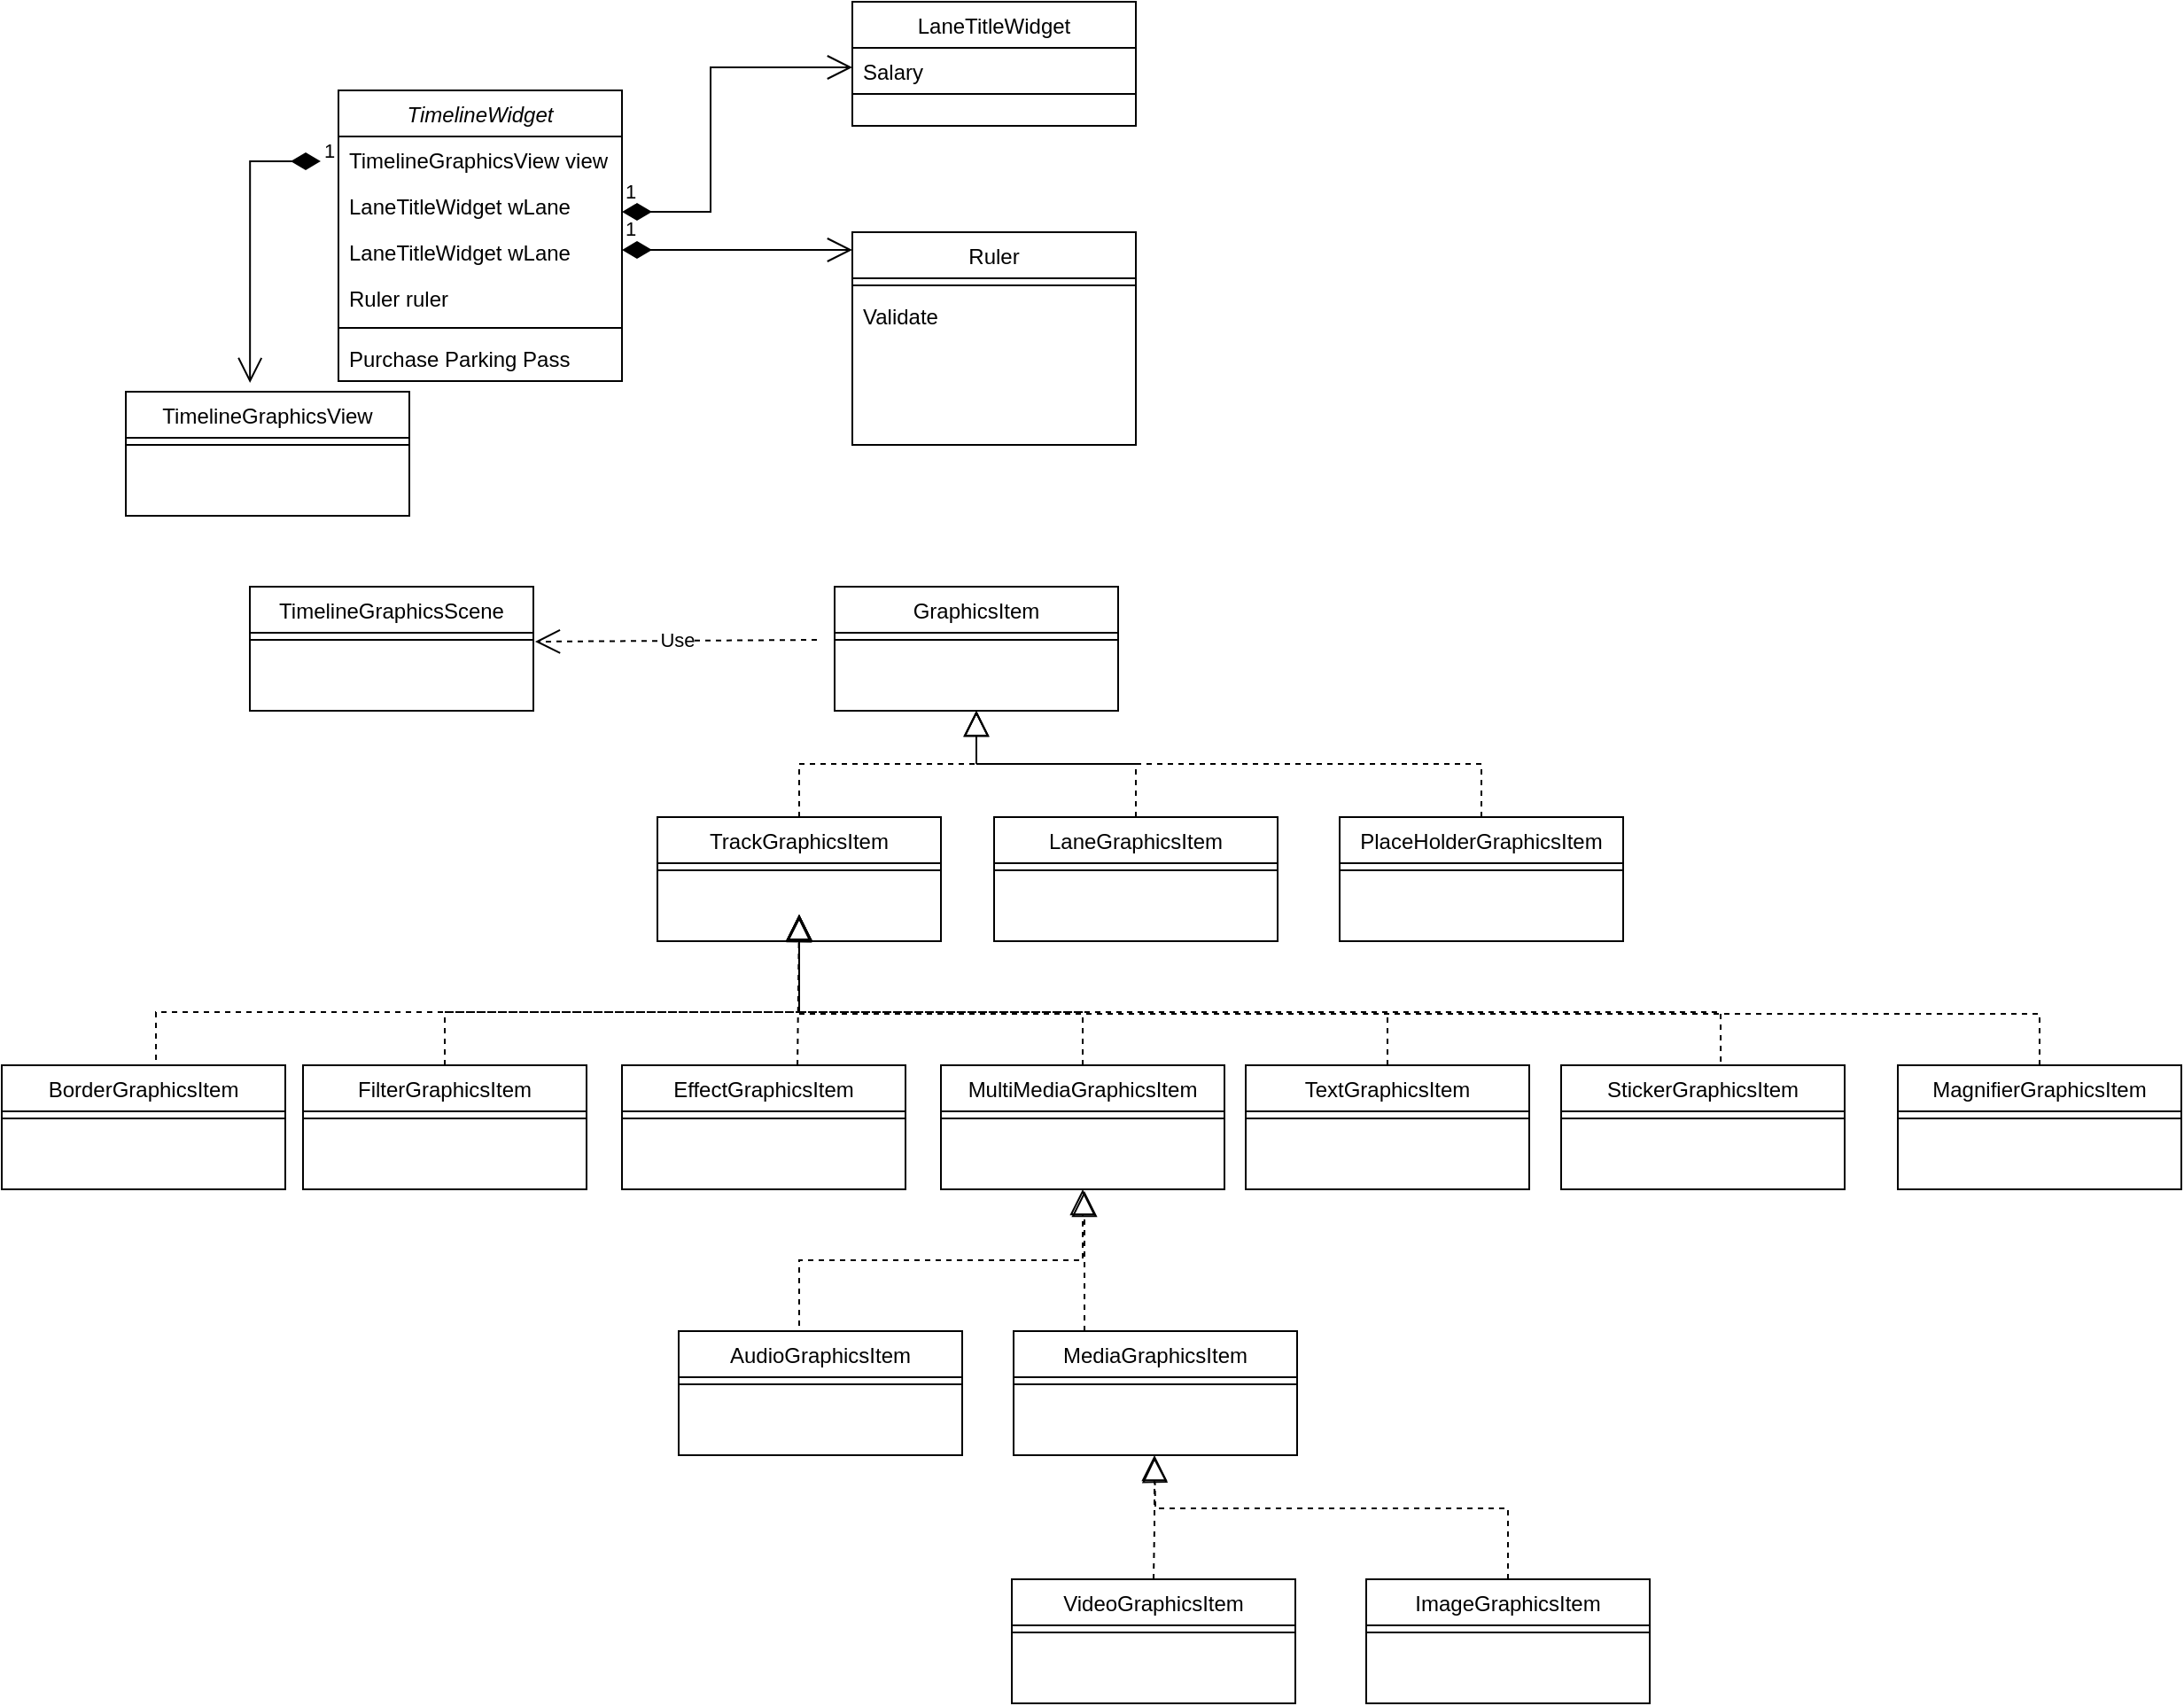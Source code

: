 <mxfile version="24.5.1" type="github">
  <diagram id="C5RBs43oDa-KdzZeNtuy" name="Page-1">
    <mxGraphModel dx="954" dy="586" grid="1" gridSize="10" guides="1" tooltips="1" connect="1" arrows="1" fold="1" page="1" pageScale="1" pageWidth="827" pageHeight="1169" math="0" shadow="0">
      <root>
        <mxCell id="WIyWlLk6GJQsqaUBKTNV-0" />
        <mxCell id="WIyWlLk6GJQsqaUBKTNV-1" parent="WIyWlLk6GJQsqaUBKTNV-0" />
        <mxCell id="zkfFHV4jXpPFQw0GAbJ--0" value="TimelineWidget" style="swimlane;fontStyle=2;align=center;verticalAlign=top;childLayout=stackLayout;horizontal=1;startSize=26;horizontalStack=0;resizeParent=1;resizeLast=0;collapsible=1;marginBottom=0;rounded=0;shadow=0;strokeWidth=1;" parent="WIyWlLk6GJQsqaUBKTNV-1" vertex="1">
          <mxGeometry x="220" y="120" width="160" height="164" as="geometry">
            <mxRectangle x="230" y="140" width="160" height="26" as="alternateBounds" />
          </mxGeometry>
        </mxCell>
        <mxCell id="zkfFHV4jXpPFQw0GAbJ--1" value="TimelineGraphicsView view" style="text;align=left;verticalAlign=top;spacingLeft=4;spacingRight=4;overflow=hidden;rotatable=0;points=[[0,0.5],[1,0.5]];portConstraint=eastwest;" parent="zkfFHV4jXpPFQw0GAbJ--0" vertex="1">
          <mxGeometry y="26" width="160" height="26" as="geometry" />
        </mxCell>
        <mxCell id="5ambSwepVoEp9DkWQ67d-11" value="LaneTitleWidget wLane" style="text;align=left;verticalAlign=top;spacingLeft=4;spacingRight=4;overflow=hidden;rotatable=0;points=[[0,0.5],[1,0.5]];portConstraint=eastwest;rounded=0;shadow=0;html=0;" vertex="1" parent="zkfFHV4jXpPFQw0GAbJ--0">
          <mxGeometry y="52" width="160" height="26" as="geometry" />
        </mxCell>
        <mxCell id="zkfFHV4jXpPFQw0GAbJ--2" value="LaneTitleWidget wLane" style="text;align=left;verticalAlign=top;spacingLeft=4;spacingRight=4;overflow=hidden;rotatable=0;points=[[0,0.5],[1,0.5]];portConstraint=eastwest;rounded=0;shadow=0;html=0;" parent="zkfFHV4jXpPFQw0GAbJ--0" vertex="1">
          <mxGeometry y="78" width="160" height="26" as="geometry" />
        </mxCell>
        <mxCell id="zkfFHV4jXpPFQw0GAbJ--3" value="Ruler ruler" style="text;align=left;verticalAlign=top;spacingLeft=4;spacingRight=4;overflow=hidden;rotatable=0;points=[[0,0.5],[1,0.5]];portConstraint=eastwest;rounded=0;shadow=0;html=0;" parent="zkfFHV4jXpPFQw0GAbJ--0" vertex="1">
          <mxGeometry y="104" width="160" height="26" as="geometry" />
        </mxCell>
        <mxCell id="zkfFHV4jXpPFQw0GAbJ--4" value="" style="line;html=1;strokeWidth=1;align=left;verticalAlign=middle;spacingTop=-1;spacingLeft=3;spacingRight=3;rotatable=0;labelPosition=right;points=[];portConstraint=eastwest;" parent="zkfFHV4jXpPFQw0GAbJ--0" vertex="1">
          <mxGeometry y="130" width="160" height="8" as="geometry" />
        </mxCell>
        <mxCell id="zkfFHV4jXpPFQw0GAbJ--5" value="Purchase Parking Pass" style="text;align=left;verticalAlign=top;spacingLeft=4;spacingRight=4;overflow=hidden;rotatable=0;points=[[0,0.5],[1,0.5]];portConstraint=eastwest;" parent="zkfFHV4jXpPFQw0GAbJ--0" vertex="1">
          <mxGeometry y="138" width="160" height="26" as="geometry" />
        </mxCell>
        <mxCell id="zkfFHV4jXpPFQw0GAbJ--17" value="Ruler" style="swimlane;fontStyle=0;align=center;verticalAlign=top;childLayout=stackLayout;horizontal=1;startSize=26;horizontalStack=0;resizeParent=1;resizeLast=0;collapsible=1;marginBottom=0;rounded=0;shadow=0;strokeWidth=1;" parent="WIyWlLk6GJQsqaUBKTNV-1" vertex="1">
          <mxGeometry x="510" y="200" width="160" height="120" as="geometry">
            <mxRectangle x="550" y="140" width="160" height="26" as="alternateBounds" />
          </mxGeometry>
        </mxCell>
        <mxCell id="zkfFHV4jXpPFQw0GAbJ--23" value="" style="line;html=1;strokeWidth=1;align=left;verticalAlign=middle;spacingTop=-1;spacingLeft=3;spacingRight=3;rotatable=0;labelPosition=right;points=[];portConstraint=eastwest;" parent="zkfFHV4jXpPFQw0GAbJ--17" vertex="1">
          <mxGeometry y="26" width="160" height="8" as="geometry" />
        </mxCell>
        <mxCell id="zkfFHV4jXpPFQw0GAbJ--24" value="Validate" style="text;align=left;verticalAlign=top;spacingLeft=4;spacingRight=4;overflow=hidden;rotatable=0;points=[[0,0.5],[1,0.5]];portConstraint=eastwest;" parent="zkfFHV4jXpPFQw0GAbJ--17" vertex="1">
          <mxGeometry y="34" width="160" height="26" as="geometry" />
        </mxCell>
        <mxCell id="5ambSwepVoEp9DkWQ67d-1" value="1" style="endArrow=open;html=1;endSize=12;startArrow=diamondThin;startSize=14;startFill=1;edgeStyle=orthogonalEdgeStyle;align=left;verticalAlign=bottom;rounded=0;" edge="1" parent="WIyWlLk6GJQsqaUBKTNV-1">
          <mxGeometry x="-1" y="3" relative="1" as="geometry">
            <mxPoint x="380" y="210" as="sourcePoint" />
            <mxPoint x="510" y="210" as="targetPoint" />
          </mxGeometry>
        </mxCell>
        <mxCell id="5ambSwepVoEp9DkWQ67d-3" value="LaneTitleWidget" style="swimlane;fontStyle=0;align=center;verticalAlign=top;childLayout=stackLayout;horizontal=1;startSize=26;horizontalStack=0;resizeParent=1;resizeLast=0;collapsible=1;marginBottom=0;rounded=0;shadow=0;strokeWidth=1;" vertex="1" parent="WIyWlLk6GJQsqaUBKTNV-1">
          <mxGeometry x="510" y="70" width="160" height="70" as="geometry">
            <mxRectangle x="340" y="380" width="170" height="26" as="alternateBounds" />
          </mxGeometry>
        </mxCell>
        <mxCell id="5ambSwepVoEp9DkWQ67d-4" value="Salary" style="text;align=left;verticalAlign=top;spacingLeft=4;spacingRight=4;overflow=hidden;rotatable=0;points=[[0,0.5],[1,0.5]];portConstraint=eastwest;" vertex="1" parent="5ambSwepVoEp9DkWQ67d-3">
          <mxGeometry y="26" width="160" height="22" as="geometry" />
        </mxCell>
        <mxCell id="5ambSwepVoEp9DkWQ67d-5" value="" style="line;html=1;strokeWidth=1;align=left;verticalAlign=middle;spacingTop=-1;spacingLeft=3;spacingRight=3;rotatable=0;labelPosition=right;points=[];portConstraint=eastwest;" vertex="1" parent="5ambSwepVoEp9DkWQ67d-3">
          <mxGeometry y="48" width="160" height="8" as="geometry" />
        </mxCell>
        <mxCell id="5ambSwepVoEp9DkWQ67d-6" value="1" style="endArrow=open;html=1;endSize=12;startArrow=diamondThin;startSize=14;startFill=1;edgeStyle=orthogonalEdgeStyle;align=left;verticalAlign=bottom;rounded=0;entryX=0;entryY=0.5;entryDx=0;entryDy=0;" edge="1" parent="WIyWlLk6GJQsqaUBKTNV-1" target="5ambSwepVoEp9DkWQ67d-4">
          <mxGeometry x="-1" y="3" relative="1" as="geometry">
            <mxPoint x="380" y="188.5" as="sourcePoint" />
            <mxPoint x="540" y="188.5" as="targetPoint" />
            <Array as="points">
              <mxPoint x="430" y="189" />
              <mxPoint x="430" y="107" />
            </Array>
          </mxGeometry>
        </mxCell>
        <mxCell id="5ambSwepVoEp9DkWQ67d-7" value="TimelineGraphicsView" style="swimlane;fontStyle=0;align=center;verticalAlign=top;childLayout=stackLayout;horizontal=1;startSize=26;horizontalStack=0;resizeParent=1;resizeLast=0;collapsible=1;marginBottom=0;rounded=0;shadow=0;strokeWidth=1;" vertex="1" parent="WIyWlLk6GJQsqaUBKTNV-1">
          <mxGeometry x="100" y="290" width="160" height="70" as="geometry">
            <mxRectangle x="340" y="380" width="170" height="26" as="alternateBounds" />
          </mxGeometry>
        </mxCell>
        <mxCell id="5ambSwepVoEp9DkWQ67d-9" value="" style="line;html=1;strokeWidth=1;align=left;verticalAlign=middle;spacingTop=-1;spacingLeft=3;spacingRight=3;rotatable=0;labelPosition=right;points=[];portConstraint=eastwest;" vertex="1" parent="5ambSwepVoEp9DkWQ67d-7">
          <mxGeometry y="26" width="160" height="8" as="geometry" />
        </mxCell>
        <mxCell id="5ambSwepVoEp9DkWQ67d-10" value="1" style="endArrow=open;html=1;endSize=12;startArrow=diamondThin;startSize=14;startFill=1;edgeStyle=orthogonalEdgeStyle;align=left;verticalAlign=bottom;rounded=0;entryX=0.438;entryY=-0.071;entryDx=0;entryDy=0;entryPerimeter=0;" edge="1" parent="WIyWlLk6GJQsqaUBKTNV-1" target="5ambSwepVoEp9DkWQ67d-7">
          <mxGeometry x="-1" y="3" relative="1" as="geometry">
            <mxPoint x="210" y="160" as="sourcePoint" />
            <mxPoint x="370" y="270" as="targetPoint" />
            <Array as="points">
              <mxPoint x="170" y="160" />
            </Array>
          </mxGeometry>
        </mxCell>
        <mxCell id="5ambSwepVoEp9DkWQ67d-12" value="TimelineGraphicsScene" style="swimlane;fontStyle=0;align=center;verticalAlign=top;childLayout=stackLayout;horizontal=1;startSize=26;horizontalStack=0;resizeParent=1;resizeLast=0;collapsible=1;marginBottom=0;rounded=0;shadow=0;strokeWidth=1;" vertex="1" parent="WIyWlLk6GJQsqaUBKTNV-1">
          <mxGeometry x="170" y="400" width="160" height="70" as="geometry">
            <mxRectangle x="340" y="380" width="170" height="26" as="alternateBounds" />
          </mxGeometry>
        </mxCell>
        <mxCell id="5ambSwepVoEp9DkWQ67d-14" value="" style="line;html=1;strokeWidth=1;align=left;verticalAlign=middle;spacingTop=-1;spacingLeft=3;spacingRight=3;rotatable=0;labelPosition=right;points=[];portConstraint=eastwest;" vertex="1" parent="5ambSwepVoEp9DkWQ67d-12">
          <mxGeometry y="26" width="160" height="8" as="geometry" />
        </mxCell>
        <mxCell id="5ambSwepVoEp9DkWQ67d-15" value="GraphicsItem" style="swimlane;fontStyle=0;align=center;verticalAlign=top;childLayout=stackLayout;horizontal=1;startSize=26;horizontalStack=0;resizeParent=1;resizeLast=0;collapsible=1;marginBottom=0;rounded=0;shadow=0;strokeWidth=1;" vertex="1" parent="WIyWlLk6GJQsqaUBKTNV-1">
          <mxGeometry x="500" y="400" width="160" height="70" as="geometry">
            <mxRectangle x="340" y="380" width="170" height="26" as="alternateBounds" />
          </mxGeometry>
        </mxCell>
        <mxCell id="5ambSwepVoEp9DkWQ67d-16" value="" style="line;html=1;strokeWidth=1;align=left;verticalAlign=middle;spacingTop=-1;spacingLeft=3;spacingRight=3;rotatable=0;labelPosition=right;points=[];portConstraint=eastwest;" vertex="1" parent="5ambSwepVoEp9DkWQ67d-15">
          <mxGeometry y="26" width="160" height="8" as="geometry" />
        </mxCell>
        <mxCell id="5ambSwepVoEp9DkWQ67d-17" value="TrackGraphicsItem" style="swimlane;fontStyle=0;align=center;verticalAlign=top;childLayout=stackLayout;horizontal=1;startSize=26;horizontalStack=0;resizeParent=1;resizeLast=0;collapsible=1;marginBottom=0;rounded=0;shadow=0;strokeWidth=1;" vertex="1" parent="WIyWlLk6GJQsqaUBKTNV-1">
          <mxGeometry x="400" y="530" width="160" height="70" as="geometry">
            <mxRectangle x="340" y="380" width="170" height="26" as="alternateBounds" />
          </mxGeometry>
        </mxCell>
        <mxCell id="5ambSwepVoEp9DkWQ67d-18" value="" style="line;html=1;strokeWidth=1;align=left;verticalAlign=middle;spacingTop=-1;spacingLeft=3;spacingRight=3;rotatable=0;labelPosition=right;points=[];portConstraint=eastwest;" vertex="1" parent="5ambSwepVoEp9DkWQ67d-17">
          <mxGeometry y="26" width="160" height="8" as="geometry" />
        </mxCell>
        <mxCell id="5ambSwepVoEp9DkWQ67d-19" value="LaneGraphicsItem" style="swimlane;fontStyle=0;align=center;verticalAlign=top;childLayout=stackLayout;horizontal=1;startSize=26;horizontalStack=0;resizeParent=1;resizeLast=0;collapsible=1;marginBottom=0;rounded=0;shadow=0;strokeWidth=1;" vertex="1" parent="WIyWlLk6GJQsqaUBKTNV-1">
          <mxGeometry x="590" y="530" width="160" height="70" as="geometry">
            <mxRectangle x="340" y="380" width="170" height="26" as="alternateBounds" />
          </mxGeometry>
        </mxCell>
        <mxCell id="5ambSwepVoEp9DkWQ67d-20" value="" style="line;html=1;strokeWidth=1;align=left;verticalAlign=middle;spacingTop=-1;spacingLeft=3;spacingRight=3;rotatable=0;labelPosition=right;points=[];portConstraint=eastwest;" vertex="1" parent="5ambSwepVoEp9DkWQ67d-19">
          <mxGeometry y="26" width="160" height="8" as="geometry" />
        </mxCell>
        <mxCell id="5ambSwepVoEp9DkWQ67d-21" value="" style="endArrow=block;dashed=1;endFill=0;endSize=12;html=1;rounded=0;entryX=0.5;entryY=1;entryDx=0;entryDy=0;exitX=0.5;exitY=0;exitDx=0;exitDy=0;" edge="1" parent="WIyWlLk6GJQsqaUBKTNV-1" source="5ambSwepVoEp9DkWQ67d-17" target="5ambSwepVoEp9DkWQ67d-15">
          <mxGeometry width="160" relative="1" as="geometry">
            <mxPoint x="470" y="510" as="sourcePoint" />
            <mxPoint x="480" y="450" as="targetPoint" />
            <Array as="points">
              <mxPoint x="480" y="500" />
              <mxPoint x="580" y="500" />
            </Array>
          </mxGeometry>
        </mxCell>
        <mxCell id="5ambSwepVoEp9DkWQ67d-22" value="" style="endArrow=block;dashed=1;endFill=0;endSize=12;html=1;rounded=0;exitX=0.5;exitY=0;exitDx=0;exitDy=0;" edge="1" parent="WIyWlLk6GJQsqaUBKTNV-1" source="5ambSwepVoEp9DkWQ67d-19">
          <mxGeometry width="160" relative="1" as="geometry">
            <mxPoint x="480" y="520" as="sourcePoint" />
            <mxPoint x="580" y="470" as="targetPoint" />
            <Array as="points">
              <mxPoint x="670" y="500" />
              <mxPoint x="580" y="500" />
            </Array>
          </mxGeometry>
        </mxCell>
        <mxCell id="5ambSwepVoEp9DkWQ67d-23" value="Use" style="endArrow=open;endSize=12;dashed=1;html=1;rounded=0;entryX=1.006;entryY=0.625;entryDx=0;entryDy=0;entryPerimeter=0;" edge="1" parent="WIyWlLk6GJQsqaUBKTNV-1" target="5ambSwepVoEp9DkWQ67d-14">
          <mxGeometry width="160" relative="1" as="geometry">
            <mxPoint x="490" y="430" as="sourcePoint" />
            <mxPoint x="500" y="390" as="targetPoint" />
          </mxGeometry>
        </mxCell>
        <mxCell id="5ambSwepVoEp9DkWQ67d-24" value="MultiMediaGraphicsItem" style="swimlane;fontStyle=0;align=center;verticalAlign=top;childLayout=stackLayout;horizontal=1;startSize=26;horizontalStack=0;resizeParent=1;resizeLast=0;collapsible=1;marginBottom=0;rounded=0;shadow=0;strokeWidth=1;" vertex="1" parent="WIyWlLk6GJQsqaUBKTNV-1">
          <mxGeometry x="560" y="670" width="160" height="70" as="geometry">
            <mxRectangle x="340" y="380" width="170" height="26" as="alternateBounds" />
          </mxGeometry>
        </mxCell>
        <mxCell id="5ambSwepVoEp9DkWQ67d-25" value="" style="line;html=1;strokeWidth=1;align=left;verticalAlign=middle;spacingTop=-1;spacingLeft=3;spacingRight=3;rotatable=0;labelPosition=right;points=[];portConstraint=eastwest;" vertex="1" parent="5ambSwepVoEp9DkWQ67d-24">
          <mxGeometry y="26" width="160" height="8" as="geometry" />
        </mxCell>
        <mxCell id="5ambSwepVoEp9DkWQ67d-26" value="EffectGraphicsItem" style="swimlane;fontStyle=0;align=center;verticalAlign=top;childLayout=stackLayout;horizontal=1;startSize=26;horizontalStack=0;resizeParent=1;resizeLast=0;collapsible=1;marginBottom=0;rounded=0;shadow=0;strokeWidth=1;" vertex="1" parent="WIyWlLk6GJQsqaUBKTNV-1">
          <mxGeometry x="380" y="670" width="160" height="70" as="geometry">
            <mxRectangle x="340" y="380" width="170" height="26" as="alternateBounds" />
          </mxGeometry>
        </mxCell>
        <mxCell id="5ambSwepVoEp9DkWQ67d-27" value="" style="line;html=1;strokeWidth=1;align=left;verticalAlign=middle;spacingTop=-1;spacingLeft=3;spacingRight=3;rotatable=0;labelPosition=right;points=[];portConstraint=eastwest;" vertex="1" parent="5ambSwepVoEp9DkWQ67d-26">
          <mxGeometry y="26" width="160" height="8" as="geometry" />
        </mxCell>
        <mxCell id="5ambSwepVoEp9DkWQ67d-28" value="FilterGraphicsItem" style="swimlane;fontStyle=0;align=center;verticalAlign=top;childLayout=stackLayout;horizontal=1;startSize=26;horizontalStack=0;resizeParent=1;resizeLast=0;collapsible=1;marginBottom=0;rounded=0;shadow=0;strokeWidth=1;" vertex="1" parent="WIyWlLk6GJQsqaUBKTNV-1">
          <mxGeometry x="200" y="670" width="160" height="70" as="geometry">
            <mxRectangle x="340" y="380" width="170" height="26" as="alternateBounds" />
          </mxGeometry>
        </mxCell>
        <mxCell id="5ambSwepVoEp9DkWQ67d-29" value="" style="line;html=1;strokeWidth=1;align=left;verticalAlign=middle;spacingTop=-1;spacingLeft=3;spacingRight=3;rotatable=0;labelPosition=right;points=[];portConstraint=eastwest;" vertex="1" parent="5ambSwepVoEp9DkWQ67d-28">
          <mxGeometry y="26" width="160" height="8" as="geometry" />
        </mxCell>
        <mxCell id="5ambSwepVoEp9DkWQ67d-30" value="BorderGraphicsItem" style="swimlane;fontStyle=0;align=center;verticalAlign=top;childLayout=stackLayout;horizontal=1;startSize=26;horizontalStack=0;resizeParent=1;resizeLast=0;collapsible=1;marginBottom=0;rounded=0;shadow=0;strokeWidth=1;" vertex="1" parent="WIyWlLk6GJQsqaUBKTNV-1">
          <mxGeometry x="30" y="670" width="160" height="70" as="geometry">
            <mxRectangle x="340" y="380" width="170" height="26" as="alternateBounds" />
          </mxGeometry>
        </mxCell>
        <mxCell id="5ambSwepVoEp9DkWQ67d-31" value="" style="line;html=1;strokeWidth=1;align=left;verticalAlign=middle;spacingTop=-1;spacingLeft=3;spacingRight=3;rotatable=0;labelPosition=right;points=[];portConstraint=eastwest;" vertex="1" parent="5ambSwepVoEp9DkWQ67d-30">
          <mxGeometry y="26" width="160" height="8" as="geometry" />
        </mxCell>
        <mxCell id="5ambSwepVoEp9DkWQ67d-32" value="TextGraphicsItem" style="swimlane;fontStyle=0;align=center;verticalAlign=top;childLayout=stackLayout;horizontal=1;startSize=26;horizontalStack=0;resizeParent=1;resizeLast=0;collapsible=1;marginBottom=0;rounded=0;shadow=0;strokeWidth=1;" vertex="1" parent="WIyWlLk6GJQsqaUBKTNV-1">
          <mxGeometry x="732" y="670" width="160" height="70" as="geometry">
            <mxRectangle x="340" y="380" width="170" height="26" as="alternateBounds" />
          </mxGeometry>
        </mxCell>
        <mxCell id="5ambSwepVoEp9DkWQ67d-33" value="" style="line;html=1;strokeWidth=1;align=left;verticalAlign=middle;spacingTop=-1;spacingLeft=3;spacingRight=3;rotatable=0;labelPosition=right;points=[];portConstraint=eastwest;" vertex="1" parent="5ambSwepVoEp9DkWQ67d-32">
          <mxGeometry y="26" width="160" height="8" as="geometry" />
        </mxCell>
        <mxCell id="5ambSwepVoEp9DkWQ67d-34" value="StickerGraphicsItem" style="swimlane;fontStyle=0;align=center;verticalAlign=top;childLayout=stackLayout;horizontal=1;startSize=26;horizontalStack=0;resizeParent=1;resizeLast=0;collapsible=1;marginBottom=0;rounded=0;shadow=0;strokeWidth=1;" vertex="1" parent="WIyWlLk6GJQsqaUBKTNV-1">
          <mxGeometry x="910" y="670" width="160" height="70" as="geometry">
            <mxRectangle x="340" y="380" width="170" height="26" as="alternateBounds" />
          </mxGeometry>
        </mxCell>
        <mxCell id="5ambSwepVoEp9DkWQ67d-35" value="" style="line;html=1;strokeWidth=1;align=left;verticalAlign=middle;spacingTop=-1;spacingLeft=3;spacingRight=3;rotatable=0;labelPosition=right;points=[];portConstraint=eastwest;" vertex="1" parent="5ambSwepVoEp9DkWQ67d-34">
          <mxGeometry y="26" width="160" height="8" as="geometry" />
        </mxCell>
        <mxCell id="5ambSwepVoEp9DkWQ67d-36" value="AudioGraphicsItem" style="swimlane;fontStyle=0;align=center;verticalAlign=top;childLayout=stackLayout;horizontal=1;startSize=26;horizontalStack=0;resizeParent=1;resizeLast=0;collapsible=1;marginBottom=0;rounded=0;shadow=0;strokeWidth=1;" vertex="1" parent="WIyWlLk6GJQsqaUBKTNV-1">
          <mxGeometry x="412" y="820" width="160" height="70" as="geometry">
            <mxRectangle x="340" y="380" width="170" height="26" as="alternateBounds" />
          </mxGeometry>
        </mxCell>
        <mxCell id="5ambSwepVoEp9DkWQ67d-37" value="" style="line;html=1;strokeWidth=1;align=left;verticalAlign=middle;spacingTop=-1;spacingLeft=3;spacingRight=3;rotatable=0;labelPosition=right;points=[];portConstraint=eastwest;" vertex="1" parent="5ambSwepVoEp9DkWQ67d-36">
          <mxGeometry y="26" width="160" height="8" as="geometry" />
        </mxCell>
        <mxCell id="5ambSwepVoEp9DkWQ67d-38" value="MediaGraphicsItem" style="swimlane;fontStyle=0;align=center;verticalAlign=top;childLayout=stackLayout;horizontal=1;startSize=26;horizontalStack=0;resizeParent=1;resizeLast=0;collapsible=1;marginBottom=0;rounded=0;shadow=0;strokeWidth=1;" vertex="1" parent="WIyWlLk6GJQsqaUBKTNV-1">
          <mxGeometry x="601" y="820" width="160" height="70" as="geometry">
            <mxRectangle x="340" y="380" width="170" height="26" as="alternateBounds" />
          </mxGeometry>
        </mxCell>
        <mxCell id="5ambSwepVoEp9DkWQ67d-39" value="" style="line;html=1;strokeWidth=1;align=left;verticalAlign=middle;spacingTop=-1;spacingLeft=3;spacingRight=3;rotatable=0;labelPosition=right;points=[];portConstraint=eastwest;" vertex="1" parent="5ambSwepVoEp9DkWQ67d-38">
          <mxGeometry y="26" width="160" height="8" as="geometry" />
        </mxCell>
        <mxCell id="5ambSwepVoEp9DkWQ67d-40" value="VideoGraphicsItem" style="swimlane;fontStyle=0;align=center;verticalAlign=top;childLayout=stackLayout;horizontal=1;startSize=26;horizontalStack=0;resizeParent=1;resizeLast=0;collapsible=1;marginBottom=0;rounded=0;shadow=0;strokeWidth=1;" vertex="1" parent="WIyWlLk6GJQsqaUBKTNV-1">
          <mxGeometry x="600" y="960" width="160" height="70" as="geometry">
            <mxRectangle x="340" y="380" width="170" height="26" as="alternateBounds" />
          </mxGeometry>
        </mxCell>
        <mxCell id="5ambSwepVoEp9DkWQ67d-41" value="" style="line;html=1;strokeWidth=1;align=left;verticalAlign=middle;spacingTop=-1;spacingLeft=3;spacingRight=3;rotatable=0;labelPosition=right;points=[];portConstraint=eastwest;" vertex="1" parent="5ambSwepVoEp9DkWQ67d-40">
          <mxGeometry y="26" width="160" height="8" as="geometry" />
        </mxCell>
        <mxCell id="5ambSwepVoEp9DkWQ67d-42" value="ImageGraphicsItem" style="swimlane;fontStyle=0;align=center;verticalAlign=top;childLayout=stackLayout;horizontal=1;startSize=26;horizontalStack=0;resizeParent=1;resizeLast=0;collapsible=1;marginBottom=0;rounded=0;shadow=0;strokeWidth=1;" vertex="1" parent="WIyWlLk6GJQsqaUBKTNV-1">
          <mxGeometry x="800" y="960" width="160" height="70" as="geometry">
            <mxRectangle x="340" y="380" width="170" height="26" as="alternateBounds" />
          </mxGeometry>
        </mxCell>
        <mxCell id="5ambSwepVoEp9DkWQ67d-43" value="" style="line;html=1;strokeWidth=1;align=left;verticalAlign=middle;spacingTop=-1;spacingLeft=3;spacingRight=3;rotatable=0;labelPosition=right;points=[];portConstraint=eastwest;" vertex="1" parent="5ambSwepVoEp9DkWQ67d-42">
          <mxGeometry y="26" width="160" height="8" as="geometry" />
        </mxCell>
        <mxCell id="5ambSwepVoEp9DkWQ67d-44" value="" style="endArrow=block;dashed=1;endFill=0;endSize=12;html=1;rounded=0;exitX=0.5;exitY=0;exitDx=0;exitDy=0;" edge="1" parent="WIyWlLk6GJQsqaUBKTNV-1" source="5ambSwepVoEp9DkWQ67d-24">
          <mxGeometry width="160" relative="1" as="geometry">
            <mxPoint x="570" y="630" as="sourcePoint" />
            <mxPoint x="480" y="585" as="targetPoint" />
            <Array as="points">
              <mxPoint x="640" y="640" />
              <mxPoint x="480" y="640" />
            </Array>
          </mxGeometry>
        </mxCell>
        <mxCell id="5ambSwepVoEp9DkWQ67d-45" value="" style="endArrow=block;dashed=1;endFill=0;endSize=12;html=1;rounded=0;exitX=0.5;exitY=0;exitDx=0;exitDy=0;" edge="1" parent="WIyWlLk6GJQsqaUBKTNV-1" source="5ambSwepVoEp9DkWQ67d-32">
          <mxGeometry width="160" relative="1" as="geometry">
            <mxPoint x="640" y="670" as="sourcePoint" />
            <mxPoint x="480" y="585" as="targetPoint" />
            <Array as="points">
              <mxPoint x="812" y="640" />
              <mxPoint x="480" y="640" />
            </Array>
          </mxGeometry>
        </mxCell>
        <mxCell id="5ambSwepVoEp9DkWQ67d-46" value="" style="endArrow=block;dashed=1;endFill=0;endSize=12;html=1;rounded=0;exitX=0.563;exitY=-0.029;exitDx=0;exitDy=0;exitPerimeter=0;" edge="1" parent="WIyWlLk6GJQsqaUBKTNV-1" source="5ambSwepVoEp9DkWQ67d-34">
          <mxGeometry width="160" relative="1" as="geometry">
            <mxPoint x="1000" y="660" as="sourcePoint" />
            <mxPoint x="480" y="585" as="targetPoint" />
            <Array as="points">
              <mxPoint x="1000" y="640" />
              <mxPoint x="480" y="640" />
            </Array>
          </mxGeometry>
        </mxCell>
        <mxCell id="5ambSwepVoEp9DkWQ67d-47" value="" style="endArrow=block;dashed=1;endFill=0;endSize=12;html=1;rounded=0;entryX=0.5;entryY=1;entryDx=0;entryDy=0;exitX=0.5;exitY=0;exitDx=0;exitDy=0;" edge="1" parent="WIyWlLk6GJQsqaUBKTNV-1" source="5ambSwepVoEp9DkWQ67d-28">
          <mxGeometry width="160" relative="1" as="geometry">
            <mxPoint x="370" y="625" as="sourcePoint" />
            <mxPoint x="480" y="585" as="targetPoint" />
            <Array as="points">
              <mxPoint x="280" y="640" />
              <mxPoint x="480" y="640" />
            </Array>
          </mxGeometry>
        </mxCell>
        <mxCell id="5ambSwepVoEp9DkWQ67d-48" value="" style="endArrow=block;dashed=1;endFill=0;endSize=12;html=1;rounded=0;entryX=0.5;entryY=1;entryDx=0;entryDy=0;exitX=0.544;exitY=-0.043;exitDx=0;exitDy=0;exitPerimeter=0;" edge="1" parent="WIyWlLk6GJQsqaUBKTNV-1" source="5ambSwepVoEp9DkWQ67d-30">
          <mxGeometry width="160" relative="1" as="geometry">
            <mxPoint x="280" y="670" as="sourcePoint" />
            <mxPoint x="480" y="585" as="targetPoint" />
            <Array as="points">
              <mxPoint x="117" y="640" />
              <mxPoint x="480" y="640" />
            </Array>
          </mxGeometry>
        </mxCell>
        <mxCell id="5ambSwepVoEp9DkWQ67d-49" value="" style="endArrow=block;dashed=1;endFill=0;endSize=12;html=1;rounded=0;exitX=0.619;exitY=0;exitDx=0;exitDy=0;exitPerimeter=0;" edge="1" parent="WIyWlLk6GJQsqaUBKTNV-1" source="5ambSwepVoEp9DkWQ67d-26">
          <mxGeometry width="160" relative="1" as="geometry">
            <mxPoint x="479.04" y="661.03" as="sourcePoint" />
            <mxPoint x="480" y="586" as="targetPoint" />
          </mxGeometry>
        </mxCell>
        <mxCell id="5ambSwepVoEp9DkWQ67d-50" value="" style="endArrow=block;dashed=1;endFill=0;endSize=12;html=1;rounded=0;exitX=0.425;exitY=-0.043;exitDx=0;exitDy=0;exitPerimeter=0;entryX=0.5;entryY=1;entryDx=0;entryDy=0;" edge="1" parent="WIyWlLk6GJQsqaUBKTNV-1" source="5ambSwepVoEp9DkWQ67d-36" target="5ambSwepVoEp9DkWQ67d-24">
          <mxGeometry width="160" relative="1" as="geometry">
            <mxPoint x="410" y="720" as="sourcePoint" />
            <mxPoint x="570" y="720" as="targetPoint" />
            <Array as="points">
              <mxPoint x="480" y="780" />
              <mxPoint x="640" y="780" />
            </Array>
          </mxGeometry>
        </mxCell>
        <mxCell id="5ambSwepVoEp9DkWQ67d-51" value="" style="endArrow=block;dashed=1;endFill=0;endSize=12;html=1;rounded=0;exitX=0.25;exitY=0;exitDx=0;exitDy=0;entryX=0.5;entryY=1;entryDx=0;entryDy=0;" edge="1" parent="WIyWlLk6GJQsqaUBKTNV-1" source="5ambSwepVoEp9DkWQ67d-38">
          <mxGeometry width="160" relative="1" as="geometry">
            <mxPoint x="483" y="818" as="sourcePoint" />
            <mxPoint x="641" y="741" as="targetPoint" />
            <Array as="points">
              <mxPoint x="641" y="781" />
            </Array>
          </mxGeometry>
        </mxCell>
        <mxCell id="5ambSwepVoEp9DkWQ67d-52" value="" style="endArrow=block;dashed=1;endFill=0;endSize=12;html=1;rounded=0;entryX=0.5;entryY=1;entryDx=0;entryDy=0;exitX=0.5;exitY=0;exitDx=0;exitDy=0;" edge="1" parent="WIyWlLk6GJQsqaUBKTNV-1" source="5ambSwepVoEp9DkWQ67d-40">
          <mxGeometry width="160" relative="1" as="geometry">
            <mxPoint x="681" y="950" as="sourcePoint" />
            <mxPoint x="680.5" y="890" as="targetPoint" />
            <Array as="points">
              <mxPoint x="680.5" y="930" />
            </Array>
          </mxGeometry>
        </mxCell>
        <mxCell id="5ambSwepVoEp9DkWQ67d-53" value="" style="endArrow=block;dashed=1;endFill=0;endSize=12;html=1;rounded=0;entryX=0.5;entryY=1;entryDx=0;entryDy=0;exitX=0.5;exitY=0;exitDx=0;exitDy=0;" edge="1" parent="WIyWlLk6GJQsqaUBKTNV-1" source="5ambSwepVoEp9DkWQ67d-42">
          <mxGeometry width="160" relative="1" as="geometry">
            <mxPoint x="680" y="961" as="sourcePoint" />
            <mxPoint x="680.5" y="891" as="targetPoint" />
            <Array as="points">
              <mxPoint x="880" y="920" />
              <mxPoint x="681" y="920" />
            </Array>
          </mxGeometry>
        </mxCell>
        <mxCell id="5ambSwepVoEp9DkWQ67d-54" value="MagnifierGraphicsItem" style="swimlane;fontStyle=0;align=center;verticalAlign=top;childLayout=stackLayout;horizontal=1;startSize=26;horizontalStack=0;resizeParent=1;resizeLast=0;collapsible=1;marginBottom=0;rounded=0;shadow=0;strokeWidth=1;" vertex="1" parent="WIyWlLk6GJQsqaUBKTNV-1">
          <mxGeometry x="1100" y="670" width="160" height="70" as="geometry">
            <mxRectangle x="340" y="380" width="170" height="26" as="alternateBounds" />
          </mxGeometry>
        </mxCell>
        <mxCell id="5ambSwepVoEp9DkWQ67d-55" value="" style="line;html=1;strokeWidth=1;align=left;verticalAlign=middle;spacingTop=-1;spacingLeft=3;spacingRight=3;rotatable=0;labelPosition=right;points=[];portConstraint=eastwest;" vertex="1" parent="5ambSwepVoEp9DkWQ67d-54">
          <mxGeometry y="26" width="160" height="8" as="geometry" />
        </mxCell>
        <mxCell id="5ambSwepVoEp9DkWQ67d-56" value="" style="endArrow=block;dashed=1;endFill=0;endSize=12;html=1;rounded=0;exitX=0.5;exitY=0;exitDx=0;exitDy=0;" edge="1" parent="WIyWlLk6GJQsqaUBKTNV-1" source="5ambSwepVoEp9DkWQ67d-54">
          <mxGeometry width="160" relative="1" as="geometry">
            <mxPoint x="1000" y="669" as="sourcePoint" />
            <mxPoint x="480" y="586" as="targetPoint" />
            <Array as="points">
              <mxPoint x="1180" y="641" />
              <mxPoint x="480" y="641" />
            </Array>
          </mxGeometry>
        </mxCell>
        <mxCell id="5ambSwepVoEp9DkWQ67d-57" value="PlaceHolderGraphicsItem" style="swimlane;fontStyle=0;align=center;verticalAlign=top;childLayout=stackLayout;horizontal=1;startSize=26;horizontalStack=0;resizeParent=1;resizeLast=0;collapsible=1;marginBottom=0;rounded=0;shadow=0;strokeWidth=1;" vertex="1" parent="WIyWlLk6GJQsqaUBKTNV-1">
          <mxGeometry x="785" y="530" width="160" height="70" as="geometry">
            <mxRectangle x="340" y="380" width="170" height="26" as="alternateBounds" />
          </mxGeometry>
        </mxCell>
        <mxCell id="5ambSwepVoEp9DkWQ67d-58" value="" style="line;html=1;strokeWidth=1;align=left;verticalAlign=middle;spacingTop=-1;spacingLeft=3;spacingRight=3;rotatable=0;labelPosition=right;points=[];portConstraint=eastwest;" vertex="1" parent="5ambSwepVoEp9DkWQ67d-57">
          <mxGeometry y="26" width="160" height="8" as="geometry" />
        </mxCell>
        <mxCell id="5ambSwepVoEp9DkWQ67d-59" value="" style="endArrow=block;dashed=1;endFill=0;endSize=12;html=1;rounded=0;exitX=0.5;exitY=0;exitDx=0;exitDy=0;entryX=0.5;entryY=1;entryDx=0;entryDy=0;" edge="1" parent="WIyWlLk6GJQsqaUBKTNV-1" source="5ambSwepVoEp9DkWQ67d-57" target="5ambSwepVoEp9DkWQ67d-15">
          <mxGeometry width="160" relative="1" as="geometry">
            <mxPoint x="680" y="540" as="sourcePoint" />
            <mxPoint x="590" y="480" as="targetPoint" />
            <Array as="points">
              <mxPoint x="865" y="500" />
              <mxPoint x="580" y="500" />
            </Array>
          </mxGeometry>
        </mxCell>
      </root>
    </mxGraphModel>
  </diagram>
</mxfile>
